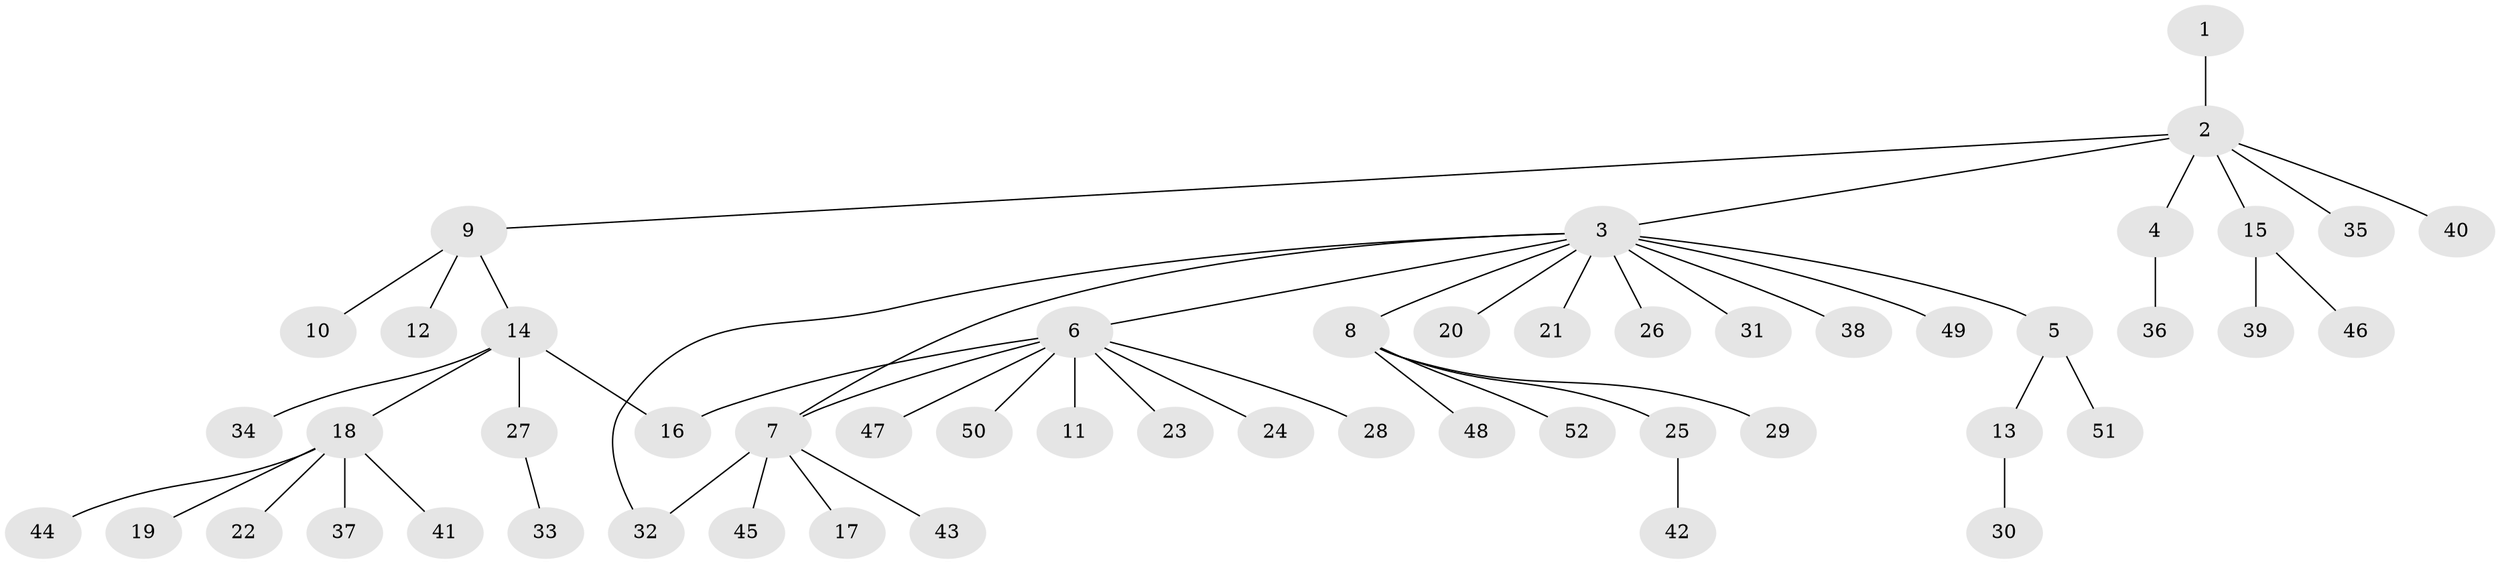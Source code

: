 // Generated by graph-tools (version 1.1) at 2025/11/02/27/25 16:11:12]
// undirected, 52 vertices, 54 edges
graph export_dot {
graph [start="1"]
  node [color=gray90,style=filled];
  1;
  2;
  3;
  4;
  5;
  6;
  7;
  8;
  9;
  10;
  11;
  12;
  13;
  14;
  15;
  16;
  17;
  18;
  19;
  20;
  21;
  22;
  23;
  24;
  25;
  26;
  27;
  28;
  29;
  30;
  31;
  32;
  33;
  34;
  35;
  36;
  37;
  38;
  39;
  40;
  41;
  42;
  43;
  44;
  45;
  46;
  47;
  48;
  49;
  50;
  51;
  52;
  1 -- 2;
  2 -- 3;
  2 -- 4;
  2 -- 9;
  2 -- 15;
  2 -- 35;
  2 -- 40;
  3 -- 5;
  3 -- 6;
  3 -- 7;
  3 -- 8;
  3 -- 20;
  3 -- 21;
  3 -- 26;
  3 -- 31;
  3 -- 32;
  3 -- 38;
  3 -- 49;
  4 -- 36;
  5 -- 13;
  5 -- 51;
  6 -- 7;
  6 -- 11;
  6 -- 16;
  6 -- 23;
  6 -- 24;
  6 -- 28;
  6 -- 47;
  6 -- 50;
  7 -- 17;
  7 -- 32;
  7 -- 43;
  7 -- 45;
  8 -- 25;
  8 -- 29;
  8 -- 48;
  8 -- 52;
  9 -- 10;
  9 -- 12;
  9 -- 14;
  13 -- 30;
  14 -- 16;
  14 -- 18;
  14 -- 27;
  14 -- 34;
  15 -- 39;
  15 -- 46;
  18 -- 19;
  18 -- 22;
  18 -- 37;
  18 -- 41;
  18 -- 44;
  25 -- 42;
  27 -- 33;
}
